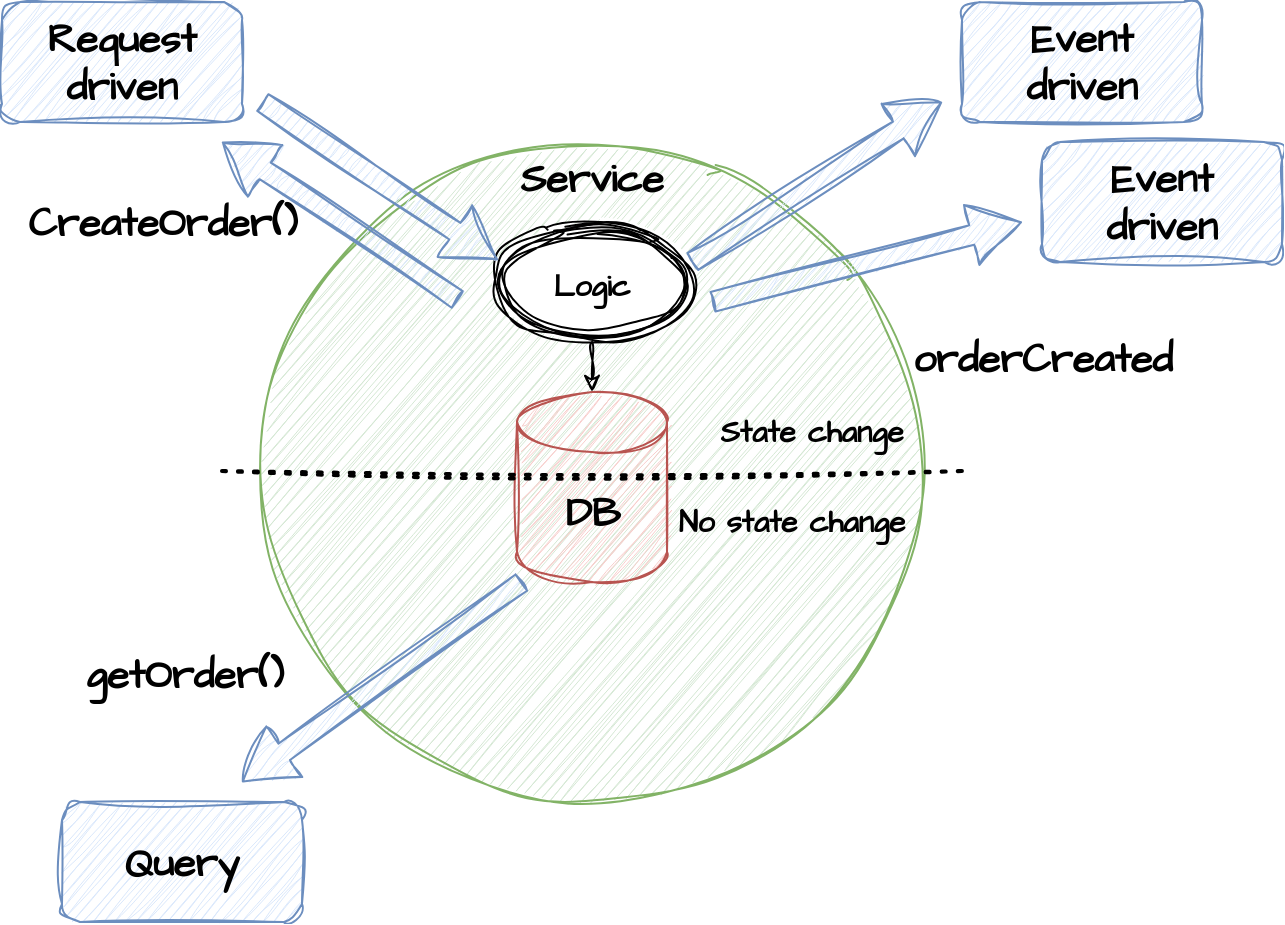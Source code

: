 <mxfile version="22.0.0" type="device">
  <diagram name="Page-1" id="zRNkcI7wDpSIR3Iv-OeL">
    <mxGraphModel dx="792" dy="1187" grid="1" gridSize="10" guides="1" tooltips="1" connect="1" arrows="1" fold="1" page="1" pageScale="1" pageWidth="827" pageHeight="1169" math="0" shadow="0">
      <root>
        <mxCell id="0" />
        <mxCell id="1" parent="0" />
        <mxCell id="QfVTjY12yPaQlaJJ6raa-1" value="&lt;b&gt;Service&lt;/b&gt;" style="ellipse;whiteSpace=wrap;html=1;aspect=fixed;sketch=1;hachureGap=4;jiggle=2;curveFitting=1;fontFamily=Architects Daughter;fontSource=https%3A%2F%2Ffonts.googleapis.com%2Fcss%3Ffamily%3DArchitects%2BDaughter;fontSize=20;verticalAlign=top;fillColor=#d5e8d4;strokeColor=#82b366;" vertex="1" parent="1">
          <mxGeometry x="210" y="360" width="330" height="330" as="geometry" />
        </mxCell>
        <mxCell id="QfVTjY12yPaQlaJJ6raa-2" value="&lt;b&gt;DB&lt;/b&gt;" style="shape=cylinder3;whiteSpace=wrap;html=1;boundedLbl=1;backgroundOutline=1;size=15;sketch=1;hachureGap=4;jiggle=2;curveFitting=1;fontFamily=Architects Daughter;fontSource=https%3A%2F%2Ffonts.googleapis.com%2Fcss%3Ffamily%3DArchitects%2BDaughter;fontSize=20;fillColor=#f8cecc;strokeColor=#b85450;" vertex="1" parent="1">
          <mxGeometry x="337.5" y="485" width="75" height="95" as="geometry" />
        </mxCell>
        <mxCell id="QfVTjY12yPaQlaJJ6raa-4" value="" style="endArrow=none;dashed=1;html=1;dashPattern=1 3;strokeWidth=2;rounded=0;sketch=1;hachureGap=4;jiggle=2;curveFitting=1;fontFamily=Architects Daughter;fontSource=https%3A%2F%2Ffonts.googleapis.com%2Fcss%3Ffamily%3DArchitects%2BDaughter;fontSize=16;" edge="1" parent="1">
          <mxGeometry width="50" height="50" relative="1" as="geometry">
            <mxPoint x="190" y="524.5" as="sourcePoint" />
            <mxPoint x="560" y="524.5" as="targetPoint" />
          </mxGeometry>
        </mxCell>
        <mxCell id="QfVTjY12yPaQlaJJ6raa-5" value="No state change" style="text;html=1;strokeColor=none;fillColor=none;align=center;verticalAlign=middle;whiteSpace=wrap;rounded=0;fontSize=15;fontFamily=Architects Daughter;fontStyle=1" vertex="1" parent="1">
          <mxGeometry x="390" y="535" width="170" height="30" as="geometry" />
        </mxCell>
        <mxCell id="QfVTjY12yPaQlaJJ6raa-6" value="State change" style="text;html=1;strokeColor=none;fillColor=none;align=center;verticalAlign=middle;whiteSpace=wrap;rounded=0;fontSize=15;fontFamily=Architects Daughter;fontStyle=1" vertex="1" parent="1">
          <mxGeometry x="400" y="490" width="170" height="30" as="geometry" />
        </mxCell>
        <mxCell id="QfVTjY12yPaQlaJJ6raa-7" value="&lt;b&gt;&lt;font style=&quot;font-size: 15px;&quot;&gt;Logic&lt;/font&gt;&lt;/b&gt;" style="ellipse;shape=doubleEllipse;whiteSpace=wrap;html=1;sketch=1;hachureGap=4;jiggle=2;curveFitting=1;fontFamily=Architects Daughter;fontSource=https%3A%2F%2Ffonts.googleapis.com%2Fcss%3Ffamily%3DArchitects%2BDaughter;fontSize=20;" vertex="1" parent="1">
          <mxGeometry x="325" y="400" width="100" height="60" as="geometry" />
        </mxCell>
        <mxCell id="QfVTjY12yPaQlaJJ6raa-8" style="edgeStyle=orthogonalEdgeStyle;rounded=0;sketch=1;hachureGap=4;jiggle=2;curveFitting=1;orthogonalLoop=1;jettySize=auto;html=1;exitX=0.5;exitY=1;exitDx=0;exitDy=0;entryX=0.5;entryY=0;entryDx=0;entryDy=0;entryPerimeter=0;fontFamily=Architects Daughter;fontSource=https%3A%2F%2Ffonts.googleapis.com%2Fcss%3Ffamily%3DArchitects%2BDaughter;fontSize=16;" edge="1" parent="1" source="QfVTjY12yPaQlaJJ6raa-7" target="QfVTjY12yPaQlaJJ6raa-2">
          <mxGeometry relative="1" as="geometry" />
        </mxCell>
        <mxCell id="QfVTjY12yPaQlaJJ6raa-9" value="&lt;b&gt;Query&lt;/b&gt;" style="rounded=1;whiteSpace=wrap;html=1;sketch=1;hachureGap=4;jiggle=2;curveFitting=1;fontFamily=Architects Daughter;fontSource=https%3A%2F%2Ffonts.googleapis.com%2Fcss%3Ffamily%3DArchitects%2BDaughter;fontSize=20;fillColor=#dae8fc;strokeColor=#6c8ebf;" vertex="1" parent="1">
          <mxGeometry x="110" y="690" width="120" height="60" as="geometry" />
        </mxCell>
        <mxCell id="QfVTjY12yPaQlaJJ6raa-10" value="" style="shape=flexArrow;endArrow=classic;html=1;rounded=0;sketch=1;hachureGap=4;jiggle=2;curveFitting=1;fontFamily=Architects Daughter;fontSource=https%3A%2F%2Ffonts.googleapis.com%2Fcss%3Ffamily%3DArchitects%2BDaughter;fontSize=16;width=10;endSize=8.15;exitX=0.485;exitY=0.758;exitDx=0;exitDy=0;exitPerimeter=0;fillColor=#dae8fc;strokeColor=#6c8ebf;" edge="1" parent="1">
          <mxGeometry width="50" height="50" relative="1" as="geometry">
            <mxPoint x="340.05" y="580.0" as="sourcePoint" />
            <mxPoint x="200" y="680" as="targetPoint" />
          </mxGeometry>
        </mxCell>
        <mxCell id="QfVTjY12yPaQlaJJ6raa-11" value="getOrder()" style="edgeLabel;html=1;align=center;verticalAlign=middle;resizable=0;points=[];fontSize=20;fontFamily=Architects Daughter;fontStyle=1" vertex="1" connectable="0" parent="QfVTjY12yPaQlaJJ6raa-10">
          <mxGeometry x="-0.05" y="-2" relative="1" as="geometry">
            <mxPoint x="-102" as="offset" />
          </mxGeometry>
        </mxCell>
        <mxCell id="QfVTjY12yPaQlaJJ6raa-13" value="&lt;b&gt;Request driven&lt;/b&gt;" style="rounded=1;whiteSpace=wrap;html=1;sketch=1;hachureGap=4;jiggle=2;curveFitting=1;fontFamily=Architects Daughter;fontSource=https%3A%2F%2Ffonts.googleapis.com%2Fcss%3Ffamily%3DArchitects%2BDaughter;fontSize=20;fillColor=#dae8fc;strokeColor=#6c8ebf;" vertex="1" parent="1">
          <mxGeometry x="80" y="290" width="120" height="60" as="geometry" />
        </mxCell>
        <mxCell id="QfVTjY12yPaQlaJJ6raa-14" value="" style="shape=flexArrow;endArrow=classic;html=1;rounded=0;sketch=1;hachureGap=4;jiggle=2;curveFitting=1;fontFamily=Architects Daughter;fontSource=https%3A%2F%2Ffonts.googleapis.com%2Fcss%3Ffamily%3DArchitects%2BDaughter;fontSize=16;width=10;endSize=8.15;fillColor=#dae8fc;strokeColor=#6c8ebf;entryX=0.03;entryY=0.317;entryDx=0;entryDy=0;entryPerimeter=0;" edge="1" parent="1" target="QfVTjY12yPaQlaJJ6raa-7">
          <mxGeometry width="50" height="50" relative="1" as="geometry">
            <mxPoint x="210" y="340" as="sourcePoint" />
            <mxPoint x="99.9" y="485" as="targetPoint" />
          </mxGeometry>
        </mxCell>
        <mxCell id="QfVTjY12yPaQlaJJ6raa-18" value="CreateOrder()" style="edgeLabel;html=1;align=center;verticalAlign=middle;resizable=0;points=[];fontSize=20;fontFamily=Architects Daughter;fontStyle=1" vertex="1" connectable="0" parent="QfVTjY12yPaQlaJJ6raa-14">
          <mxGeometry x="-0.391" relative="1" as="geometry">
            <mxPoint x="-86" y="36" as="offset" />
          </mxGeometry>
        </mxCell>
        <mxCell id="QfVTjY12yPaQlaJJ6raa-16" value="" style="shape=flexArrow;endArrow=classic;html=1;rounded=0;sketch=1;hachureGap=4;jiggle=2;curveFitting=1;fontFamily=Architects Daughter;fontSource=https%3A%2F%2Ffonts.googleapis.com%2Fcss%3Ffamily%3DArchitects%2BDaughter;fontSize=16;width=10;endSize=8.15;fillColor=#dae8fc;strokeColor=#6c8ebf;entryX=0.03;entryY=0.317;entryDx=0;entryDy=0;entryPerimeter=0;" edge="1" parent="1">
          <mxGeometry width="50" height="50" relative="1" as="geometry">
            <mxPoint x="308" y="439" as="sourcePoint" />
            <mxPoint x="190" y="360" as="targetPoint" />
          </mxGeometry>
        </mxCell>
        <mxCell id="QfVTjY12yPaQlaJJ6raa-21" value="&lt;b&gt;Event &lt;br&gt;driven&lt;/b&gt;" style="rounded=1;whiteSpace=wrap;html=1;sketch=1;hachureGap=4;jiggle=2;curveFitting=1;fontFamily=Architects Daughter;fontSource=https%3A%2F%2Ffonts.googleapis.com%2Fcss%3Ffamily%3DArchitects%2BDaughter;fontSize=20;fillColor=#dae8fc;strokeColor=#6c8ebf;" vertex="1" parent="1">
          <mxGeometry x="560" y="290" width="120" height="60" as="geometry" />
        </mxCell>
        <mxCell id="QfVTjY12yPaQlaJJ6raa-22" value="&lt;b&gt;Event &lt;br&gt;driven&lt;/b&gt;" style="rounded=1;whiteSpace=wrap;html=1;sketch=1;hachureGap=4;jiggle=2;curveFitting=1;fontFamily=Architects Daughter;fontSource=https%3A%2F%2Ffonts.googleapis.com%2Fcss%3Ffamily%3DArchitects%2BDaughter;fontSize=20;fillColor=#dae8fc;strokeColor=#6c8ebf;" vertex="1" parent="1">
          <mxGeometry x="600" y="360" width="120" height="60" as="geometry" />
        </mxCell>
        <mxCell id="QfVTjY12yPaQlaJJ6raa-24" value="" style="shape=flexArrow;endArrow=classic;html=1;rounded=0;sketch=1;hachureGap=4;jiggle=2;curveFitting=1;fontFamily=Architects Daughter;fontSource=https%3A%2F%2Ffonts.googleapis.com%2Fcss%3Ffamily%3DArchitects%2BDaughter;fontSize=16;width=10;endSize=8.15;exitX=1;exitY=0.5;exitDx=0;exitDy=0;fillColor=#dae8fc;strokeColor=#6c8ebf;" edge="1" parent="1">
          <mxGeometry width="50" height="50" relative="1" as="geometry">
            <mxPoint x="425" y="420" as="sourcePoint" />
            <mxPoint x="550" y="340" as="targetPoint" />
          </mxGeometry>
        </mxCell>
        <mxCell id="QfVTjY12yPaQlaJJ6raa-29" value="&lt;b&gt;orderCreated&lt;/b&gt;" style="edgeLabel;html=1;align=center;verticalAlign=middle;resizable=0;points=[];fontSize=20;fontFamily=Architects Daughter;" vertex="1" connectable="0" parent="QfVTjY12yPaQlaJJ6raa-24">
          <mxGeometry x="0.148" y="1" relative="1" as="geometry">
            <mxPoint x="104" y="94" as="offset" />
          </mxGeometry>
        </mxCell>
        <mxCell id="QfVTjY12yPaQlaJJ6raa-27" value="" style="shape=flexArrow;endArrow=classic;html=1;rounded=0;sketch=1;hachureGap=4;jiggle=2;curveFitting=1;fontFamily=Architects Daughter;fontSource=https%3A%2F%2Ffonts.googleapis.com%2Fcss%3Ffamily%3DArchitects%2BDaughter;fontSize=16;width=10;endSize=8.15;exitX=1;exitY=0.5;exitDx=0;exitDy=0;fillColor=#dae8fc;strokeColor=#6c8ebf;" edge="1" parent="1">
          <mxGeometry width="50" height="50" relative="1" as="geometry">
            <mxPoint x="435" y="440" as="sourcePoint" />
            <mxPoint x="590" y="400" as="targetPoint" />
          </mxGeometry>
        </mxCell>
      </root>
    </mxGraphModel>
  </diagram>
</mxfile>
